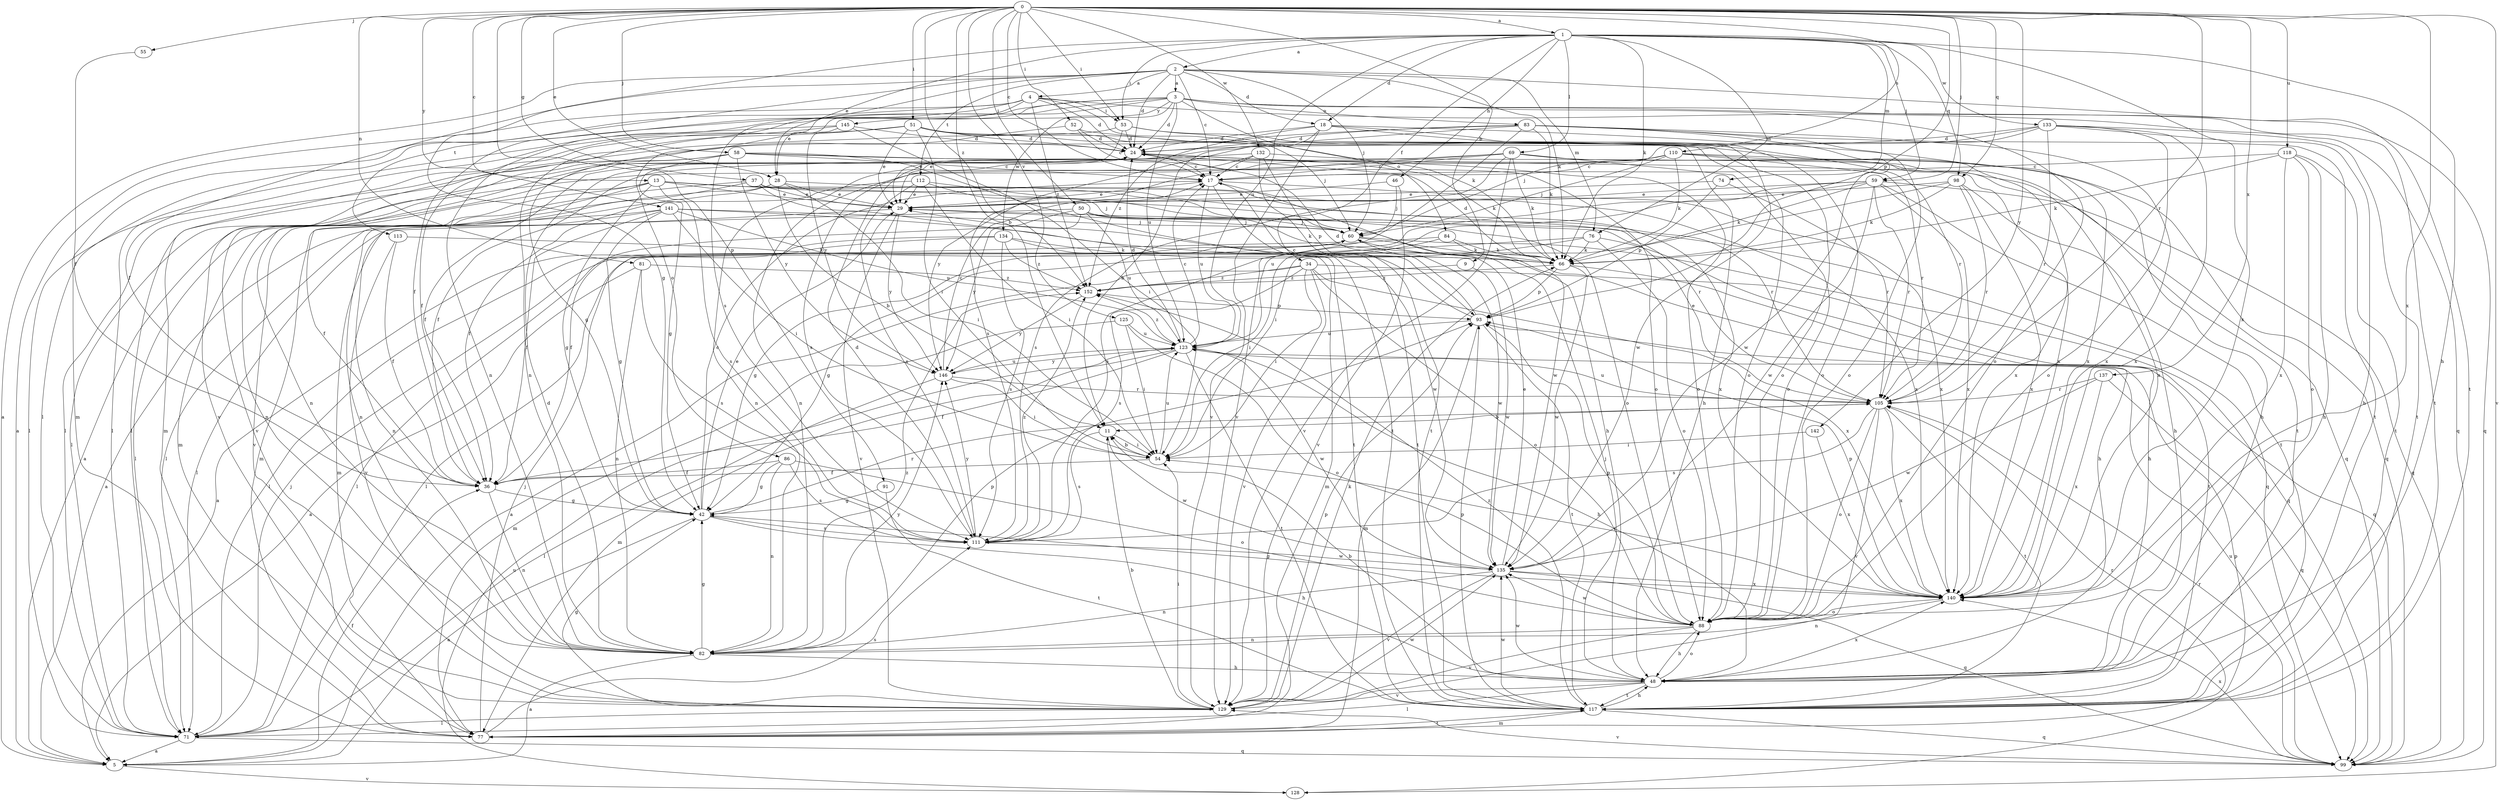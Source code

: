 strict digraph  {
0;
1;
2;
3;
4;
5;
9;
11;
13;
17;
18;
24;
28;
29;
34;
36;
37;
42;
46;
48;
50;
51;
52;
53;
54;
55;
58;
59;
60;
66;
69;
71;
74;
76;
77;
81;
82;
83;
84;
86;
88;
91;
93;
98;
99;
105;
110;
111;
112;
113;
117;
118;
123;
125;
128;
129;
132;
133;
134;
135;
137;
140;
141;
142;
145;
146;
152;
0 -> 1  [label=a];
0 -> 9  [label=b];
0 -> 11  [label=b];
0 -> 13  [label=c];
0 -> 17  [label=c];
0 -> 28  [label=e];
0 -> 37  [label=g];
0 -> 50  [label=i];
0 -> 51  [label=i];
0 -> 52  [label=i];
0 -> 53  [label=i];
0 -> 55  [label=j];
0 -> 58  [label=j];
0 -> 59  [label=j];
0 -> 81  [label=n];
0 -> 91  [label=p];
0 -> 93  [label=p];
0 -> 98  [label=q];
0 -> 105  [label=r];
0 -> 110  [label=s];
0 -> 118  [label=u];
0 -> 125  [label=v];
0 -> 128  [label=v];
0 -> 132  [label=w];
0 -> 137  [label=x];
0 -> 140  [label=x];
0 -> 141  [label=y];
0 -> 142  [label=y];
0 -> 152  [label=z];
1 -> 2  [label=a];
1 -> 18  [label=d];
1 -> 28  [label=e];
1 -> 34  [label=f];
1 -> 42  [label=g];
1 -> 46  [label=h];
1 -> 48  [label=h];
1 -> 53  [label=i];
1 -> 59  [label=j];
1 -> 66  [label=k];
1 -> 69  [label=l];
1 -> 74  [label=m];
1 -> 76  [label=m];
1 -> 98  [label=q];
1 -> 123  [label=u];
1 -> 133  [label=w];
1 -> 140  [label=x];
2 -> 3  [label=a];
2 -> 4  [label=a];
2 -> 5  [label=a];
2 -> 17  [label=c];
2 -> 18  [label=d];
2 -> 24  [label=d];
2 -> 36  [label=f];
2 -> 60  [label=j];
2 -> 66  [label=k];
2 -> 76  [label=m];
2 -> 111  [label=s];
2 -> 112  [label=t];
2 -> 113  [label=t];
2 -> 117  [label=t];
3 -> 24  [label=d];
3 -> 28  [label=e];
3 -> 71  [label=l];
3 -> 82  [label=n];
3 -> 83  [label=o];
3 -> 84  [label=o];
3 -> 86  [label=o];
3 -> 88  [label=o];
3 -> 99  [label=q];
3 -> 117  [label=t];
3 -> 123  [label=u];
3 -> 134  [label=w];
3 -> 145  [label=y];
4 -> 5  [label=a];
4 -> 24  [label=d];
4 -> 36  [label=f];
4 -> 53  [label=i];
4 -> 66  [label=k];
4 -> 77  [label=m];
4 -> 82  [label=n];
4 -> 99  [label=q];
4 -> 152  [label=z];
5 -> 36  [label=f];
5 -> 128  [label=v];
9 -> 135  [label=w];
9 -> 152  [label=z];
11 -> 54  [label=i];
11 -> 111  [label=s];
11 -> 135  [label=w];
13 -> 29  [label=e];
13 -> 36  [label=f];
13 -> 42  [label=g];
13 -> 71  [label=l];
13 -> 82  [label=n];
13 -> 88  [label=o];
13 -> 105  [label=r];
13 -> 111  [label=s];
13 -> 140  [label=x];
17 -> 29  [label=e];
17 -> 117  [label=t];
17 -> 123  [label=u];
17 -> 135  [label=w];
17 -> 140  [label=x];
18 -> 11  [label=b];
18 -> 24  [label=d];
18 -> 88  [label=o];
18 -> 129  [label=v];
18 -> 135  [label=w];
18 -> 140  [label=x];
18 -> 152  [label=z];
24 -> 17  [label=c];
24 -> 36  [label=f];
24 -> 66  [label=k];
24 -> 71  [label=l];
24 -> 77  [label=m];
24 -> 88  [label=o];
28 -> 11  [label=b];
28 -> 29  [label=e];
28 -> 36  [label=f];
28 -> 54  [label=i];
28 -> 77  [label=m];
28 -> 140  [label=x];
29 -> 60  [label=j];
29 -> 77  [label=m];
29 -> 129  [label=v];
29 -> 146  [label=y];
34 -> 5  [label=a];
34 -> 54  [label=i];
34 -> 88  [label=o];
34 -> 99  [label=q];
34 -> 111  [label=s];
34 -> 129  [label=v];
34 -> 140  [label=x];
34 -> 152  [label=z];
36 -> 42  [label=g];
36 -> 82  [label=n];
37 -> 29  [label=e];
37 -> 82  [label=n];
37 -> 105  [label=r];
37 -> 117  [label=t];
37 -> 129  [label=v];
42 -> 5  [label=a];
42 -> 17  [label=c];
42 -> 29  [label=e];
42 -> 48  [label=h];
42 -> 105  [label=r];
42 -> 111  [label=s];
46 -> 29  [label=e];
46 -> 60  [label=j];
46 -> 129  [label=v];
48 -> 11  [label=b];
48 -> 60  [label=j];
48 -> 71  [label=l];
48 -> 88  [label=o];
48 -> 117  [label=t];
48 -> 129  [label=v];
48 -> 135  [label=w];
48 -> 140  [label=x];
50 -> 36  [label=f];
50 -> 60  [label=j];
50 -> 66  [label=k];
50 -> 71  [label=l];
50 -> 99  [label=q];
50 -> 123  [label=u];
50 -> 146  [label=y];
51 -> 24  [label=d];
51 -> 29  [label=e];
51 -> 48  [label=h];
51 -> 54  [label=i];
51 -> 60  [label=j];
51 -> 71  [label=l];
51 -> 77  [label=m];
51 -> 129  [label=v];
51 -> 140  [label=x];
52 -> 17  [label=c];
52 -> 24  [label=d];
52 -> 42  [label=g];
52 -> 88  [label=o];
53 -> 24  [label=d];
53 -> 29  [label=e];
53 -> 71  [label=l];
53 -> 88  [label=o];
53 -> 105  [label=r];
54 -> 11  [label=b];
54 -> 36  [label=f];
54 -> 123  [label=u];
55 -> 36  [label=f];
58 -> 17  [label=c];
58 -> 42  [label=g];
58 -> 82  [label=n];
58 -> 88  [label=o];
58 -> 117  [label=t];
58 -> 129  [label=v];
58 -> 140  [label=x];
58 -> 146  [label=y];
59 -> 29  [label=e];
59 -> 66  [label=k];
59 -> 99  [label=q];
59 -> 105  [label=r];
59 -> 111  [label=s];
59 -> 117  [label=t];
59 -> 123  [label=u];
59 -> 135  [label=w];
59 -> 140  [label=x];
60 -> 66  [label=k];
60 -> 71  [label=l];
60 -> 99  [label=q];
60 -> 135  [label=w];
66 -> 24  [label=d];
66 -> 93  [label=p];
66 -> 117  [label=t];
66 -> 135  [label=w];
66 -> 152  [label=z];
69 -> 17  [label=c];
69 -> 66  [label=k];
69 -> 82  [label=n];
69 -> 88  [label=o];
69 -> 99  [label=q];
69 -> 111  [label=s];
69 -> 117  [label=t];
69 -> 129  [label=v];
69 -> 146  [label=y];
71 -> 5  [label=a];
71 -> 60  [label=j];
71 -> 99  [label=q];
74 -> 29  [label=e];
74 -> 93  [label=p];
74 -> 105  [label=r];
76 -> 42  [label=g];
76 -> 48  [label=h];
76 -> 66  [label=k];
76 -> 71  [label=l];
76 -> 88  [label=o];
77 -> 60  [label=j];
77 -> 105  [label=r];
77 -> 111  [label=s];
77 -> 117  [label=t];
81 -> 5  [label=a];
81 -> 82  [label=n];
81 -> 111  [label=s];
81 -> 152  [label=z];
82 -> 5  [label=a];
82 -> 24  [label=d];
82 -> 42  [label=g];
82 -> 48  [label=h];
82 -> 93  [label=p];
82 -> 146  [label=y];
82 -> 152  [label=z];
83 -> 24  [label=d];
83 -> 29  [label=e];
83 -> 66  [label=k];
83 -> 71  [label=l];
83 -> 88  [label=o];
83 -> 117  [label=t];
83 -> 129  [label=v];
83 -> 135  [label=w];
83 -> 140  [label=x];
84 -> 42  [label=g];
84 -> 48  [label=h];
84 -> 54  [label=i];
84 -> 66  [label=k];
86 -> 36  [label=f];
86 -> 42  [label=g];
86 -> 82  [label=n];
86 -> 88  [label=o];
86 -> 111  [label=s];
88 -> 48  [label=h];
88 -> 82  [label=n];
88 -> 93  [label=p];
88 -> 129  [label=v];
88 -> 135  [label=w];
91 -> 42  [label=g];
91 -> 117  [label=t];
93 -> 17  [label=c];
93 -> 24  [label=d];
93 -> 77  [label=m];
93 -> 117  [label=t];
93 -> 123  [label=u];
98 -> 29  [label=e];
98 -> 48  [label=h];
98 -> 54  [label=i];
98 -> 66  [label=k];
98 -> 105  [label=r];
98 -> 140  [label=x];
99 -> 105  [label=r];
99 -> 123  [label=u];
99 -> 129  [label=v];
99 -> 140  [label=x];
105 -> 11  [label=b];
105 -> 29  [label=e];
105 -> 88  [label=o];
105 -> 111  [label=s];
105 -> 117  [label=t];
105 -> 123  [label=u];
105 -> 129  [label=v];
105 -> 140  [label=x];
110 -> 5  [label=a];
110 -> 17  [label=c];
110 -> 48  [label=h];
110 -> 60  [label=j];
110 -> 66  [label=k];
110 -> 82  [label=n];
110 -> 105  [label=r];
110 -> 140  [label=x];
111 -> 24  [label=d];
111 -> 135  [label=w];
111 -> 146  [label=y];
111 -> 152  [label=z];
112 -> 29  [label=e];
112 -> 48  [label=h];
112 -> 54  [label=i];
112 -> 60  [label=j];
112 -> 71  [label=l];
112 -> 111  [label=s];
113 -> 36  [label=f];
113 -> 66  [label=k];
113 -> 129  [label=v];
117 -> 48  [label=h];
117 -> 77  [label=m];
117 -> 93  [label=p];
117 -> 99  [label=q];
117 -> 135  [label=w];
117 -> 152  [label=z];
118 -> 17  [label=c];
118 -> 48  [label=h];
118 -> 66  [label=k];
118 -> 88  [label=o];
118 -> 117  [label=t];
118 -> 140  [label=x];
123 -> 17  [label=c];
123 -> 24  [label=d];
123 -> 36  [label=f];
123 -> 48  [label=h];
123 -> 77  [label=m];
123 -> 117  [label=t];
123 -> 135  [label=w];
123 -> 146  [label=y];
123 -> 152  [label=z];
125 -> 54  [label=i];
125 -> 77  [label=m];
125 -> 88  [label=o];
125 -> 123  [label=u];
128 -> 93  [label=p];
128 -> 123  [label=u];
129 -> 11  [label=b];
129 -> 42  [label=g];
129 -> 54  [label=i];
129 -> 66  [label=k];
129 -> 71  [label=l];
129 -> 93  [label=p];
129 -> 135  [label=w];
132 -> 17  [label=c];
132 -> 36  [label=f];
132 -> 93  [label=p];
132 -> 99  [label=q];
132 -> 111  [label=s];
132 -> 117  [label=t];
133 -> 24  [label=d];
133 -> 48  [label=h];
133 -> 60  [label=j];
133 -> 88  [label=o];
133 -> 105  [label=r];
133 -> 111  [label=s];
133 -> 117  [label=t];
133 -> 140  [label=x];
134 -> 5  [label=a];
134 -> 66  [label=k];
134 -> 71  [label=l];
134 -> 77  [label=m];
134 -> 111  [label=s];
134 -> 152  [label=z];
135 -> 29  [label=e];
135 -> 82  [label=n];
135 -> 99  [label=q];
135 -> 129  [label=v];
135 -> 140  [label=x];
137 -> 99  [label=q];
137 -> 105  [label=r];
137 -> 135  [label=w];
137 -> 140  [label=x];
140 -> 42  [label=g];
140 -> 54  [label=i];
140 -> 82  [label=n];
140 -> 88  [label=o];
140 -> 93  [label=p];
141 -> 5  [label=a];
141 -> 36  [label=f];
141 -> 42  [label=g];
141 -> 54  [label=i];
141 -> 60  [label=j];
141 -> 82  [label=n];
141 -> 123  [label=u];
141 -> 135  [label=w];
142 -> 54  [label=i];
142 -> 140  [label=x];
145 -> 24  [label=d];
145 -> 36  [label=f];
145 -> 54  [label=i];
145 -> 71  [label=l];
145 -> 146  [label=y];
146 -> 17  [label=c];
146 -> 54  [label=i];
146 -> 71  [label=l];
146 -> 105  [label=r];
146 -> 123  [label=u];
152 -> 93  [label=p];
152 -> 146  [label=y];
}

